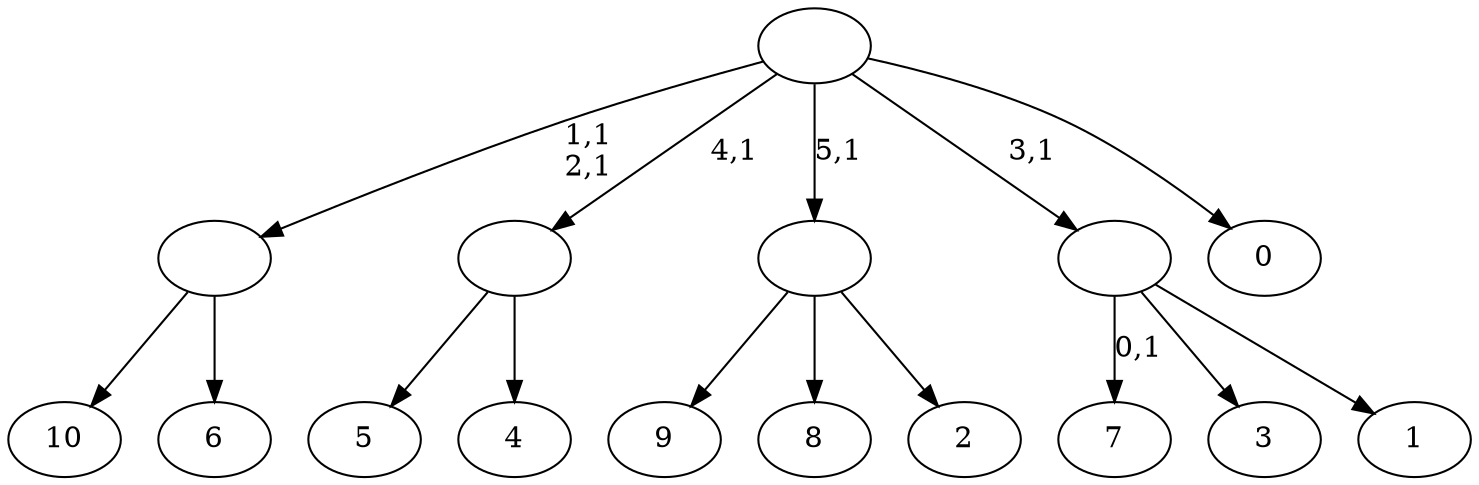 digraph T {
	17 [label="10"]
	16 [label="9"]
	15 [label="8"]
	14 [label="7"]
	12 [label="6"]
	11 [label=""]
	9 [label="5"]
	8 [label="4"]
	7 [label=""]
	6 [label="3"]
	5 [label="2"]
	4 [label=""]
	3 [label="1"]
	2 [label=""]
	1 [label="0"]
	0 [label=""]
	11 -> 17 [label=""]
	11 -> 12 [label=""]
	7 -> 9 [label=""]
	7 -> 8 [label=""]
	4 -> 16 [label=""]
	4 -> 15 [label=""]
	4 -> 5 [label=""]
	2 -> 14 [label="0,1"]
	2 -> 6 [label=""]
	2 -> 3 [label=""]
	0 -> 11 [label="1,1\n2,1"]
	0 -> 7 [label="4,1"]
	0 -> 4 [label="5,1"]
	0 -> 2 [label="3,1"]
	0 -> 1 [label=""]
}
